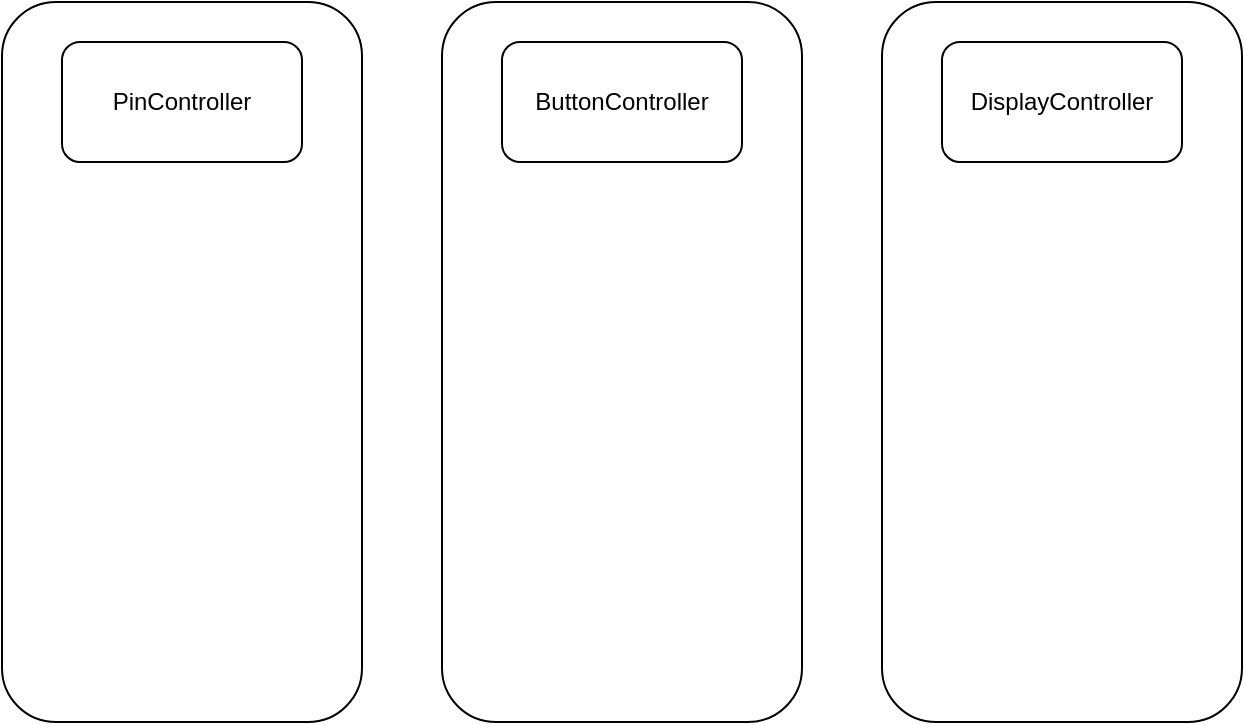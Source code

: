 <mxfile version="20.3.0" type="device"><diagram id="89XfGnFHcT7u-z3QIvmy" name="第 1 页"><mxGraphModel dx="1051" dy="806" grid="1" gridSize="10" guides="1" tooltips="1" connect="1" arrows="1" fold="1" page="1" pageScale="1" pageWidth="827" pageHeight="1169" math="0" shadow="0"><root><mxCell id="0"/><mxCell id="1" parent="0"/><mxCell id="J2yz4jlQInwtQDWlSOpa-5" value="" style="rounded=1;whiteSpace=wrap;html=1;fillColor=none;" vertex="1" parent="1"><mxGeometry x="30" y="150" width="180" height="360" as="geometry"/></mxCell><mxCell id="J2yz4jlQInwtQDWlSOpa-8" value="" style="rounded=1;whiteSpace=wrap;html=1;fillColor=none;" vertex="1" parent="1"><mxGeometry x="250" y="150" width="180" height="360" as="geometry"/></mxCell><mxCell id="J2yz4jlQInwtQDWlSOpa-9" value="" style="rounded=1;whiteSpace=wrap;html=1;fillColor=none;" vertex="1" parent="1"><mxGeometry x="470" y="150" width="180" height="360" as="geometry"/></mxCell><mxCell id="J2yz4jlQInwtQDWlSOpa-1" value="PinController" style="rounded=1;whiteSpace=wrap;html=1;" vertex="1" parent="1"><mxGeometry x="60" y="170" width="120" height="60" as="geometry"/></mxCell><mxCell id="J2yz4jlQInwtQDWlSOpa-2" value="DisplayController" style="rounded=1;whiteSpace=wrap;html=1;" vertex="1" parent="1"><mxGeometry x="500" y="170" width="120" height="60" as="geometry"/></mxCell><mxCell id="J2yz4jlQInwtQDWlSOpa-3" value="ButtonController" style="rounded=1;whiteSpace=wrap;html=1;" vertex="1" parent="1"><mxGeometry x="280" y="170" width="120" height="60" as="geometry"/></mxCell></root></mxGraphModel></diagram></mxfile>